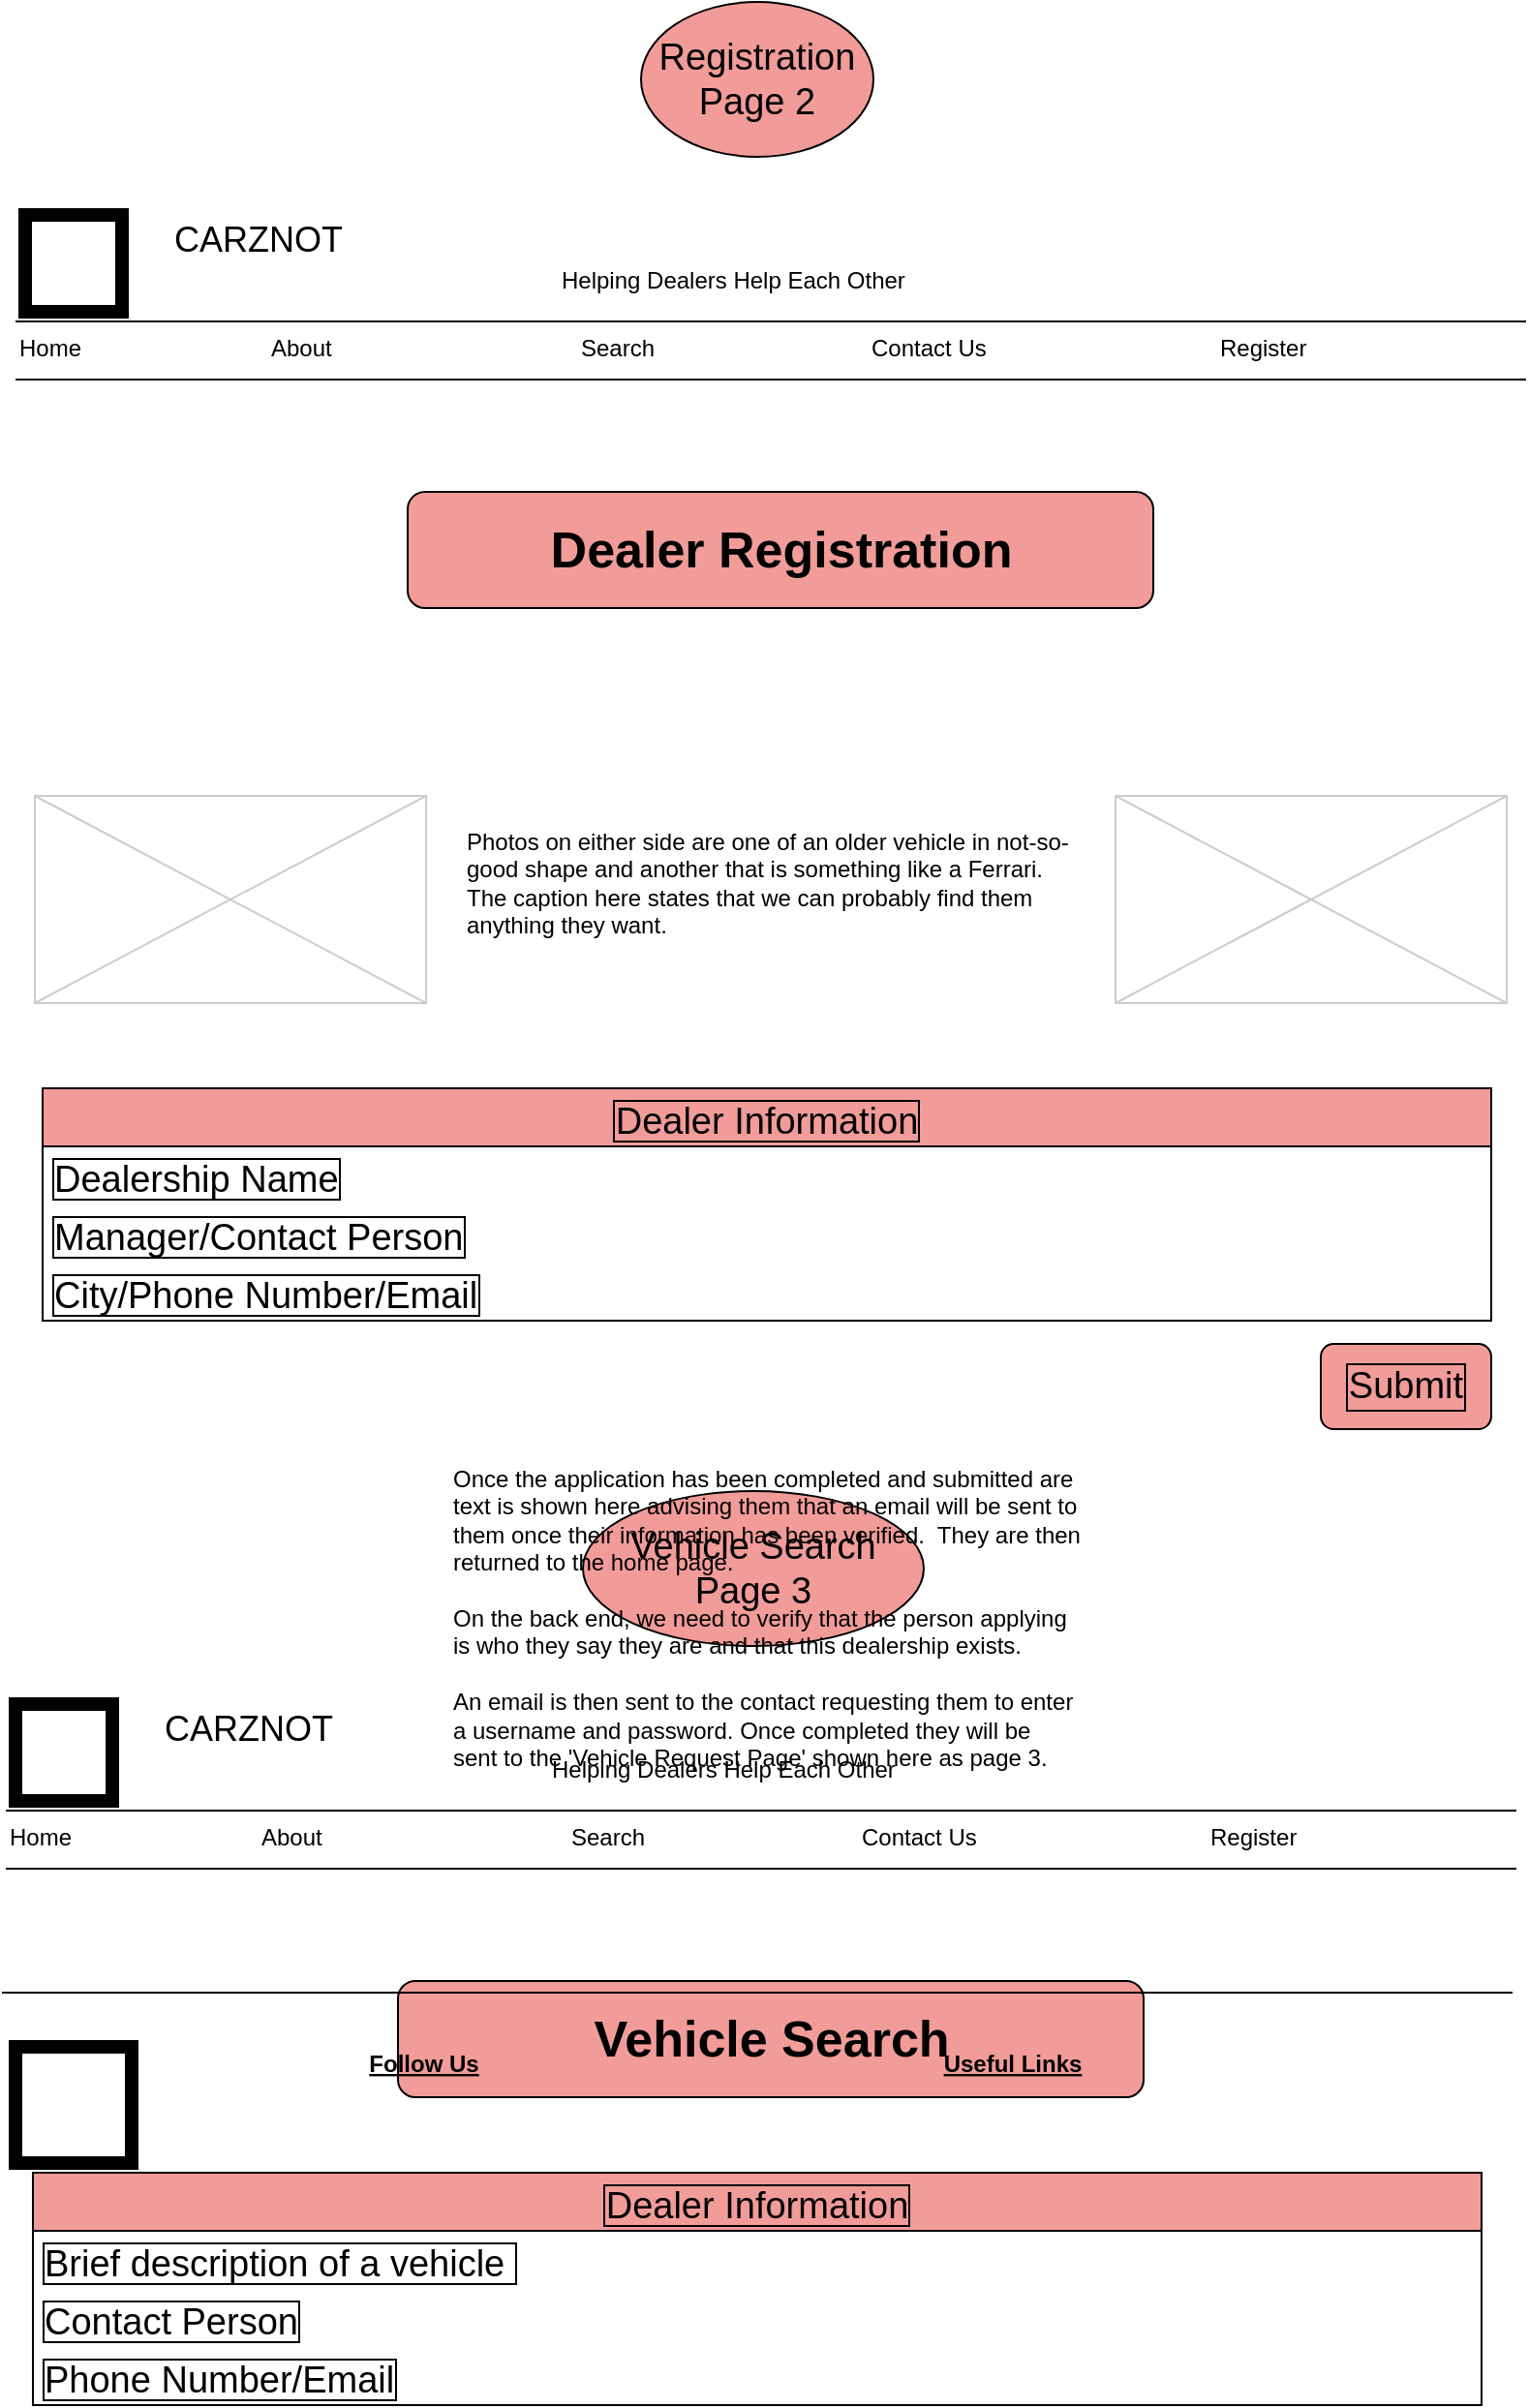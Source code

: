 <mxfile version="20.3.0" type="device"><diagram id="eT8g1k_-M-meJ7zE8djd" name="Page-1"><mxGraphModel dx="1102" dy="-1335" grid="1" gridSize="10" guides="1" tooltips="1" connect="1" arrows="1" fold="1" page="1" pageScale="1" pageWidth="850" pageHeight="1100" math="0" shadow="0"><root><mxCell id="0"/><mxCell id="1" parent="0"/><mxCell id="5XX3a-tDCNblHLiqfuMF-57" value="CARZNOT" style="text;spacingTop=-5;fontSize=18;fontStyle=0" vertex="1" parent="1"><mxGeometry x="202" y="3109" width="230" height="20" as="geometry"/></mxCell><mxCell id="5XX3a-tDCNblHLiqfuMF-58" value="" style="line;strokeWidth=1" vertex="1" parent="1"><mxGeometry x="122" y="3159" width="780" height="10" as="geometry"/></mxCell><mxCell id="5XX3a-tDCNblHLiqfuMF-59" value="" style="line;strokeWidth=1" vertex="1" parent="1"><mxGeometry x="122" y="3189" width="780" height="10" as="geometry"/></mxCell><mxCell id="5XX3a-tDCNblHLiqfuMF-60" value="Home" style="text;spacingTop=-5;" vertex="1" parent="1"><mxGeometry x="122" y="3169" width="30" height="20" as="geometry"/></mxCell><mxCell id="5XX3a-tDCNblHLiqfuMF-61" value="About" style="text;spacingTop=-5;" vertex="1" parent="1"><mxGeometry x="252" y="3169" width="30" height="20" as="geometry"/></mxCell><mxCell id="5XX3a-tDCNblHLiqfuMF-62" value="Contact Us" style="text;spacingTop=-5;" vertex="1" parent="1"><mxGeometry x="562.0" y="3169" width="30" height="20" as="geometry"/></mxCell><mxCell id="5XX3a-tDCNblHLiqfuMF-63" value="Search" style="text;spacingTop=-5;" vertex="1" parent="1"><mxGeometry x="412" y="3169" width="30" height="20" as="geometry"/></mxCell><mxCell id="5XX3a-tDCNblHLiqfuMF-64" value="Register" style="text;spacingTop=-5;" vertex="1" parent="1"><mxGeometry x="742.0" y="3169" width="30" height="20" as="geometry"/></mxCell><mxCell id="5XX3a-tDCNblHLiqfuMF-65" value="Helping Dealers Help Each Other" style="text;spacingTop=-5;" vertex="1" parent="1"><mxGeometry x="402.0" y="3134" width="30" height="20" as="geometry"/></mxCell><mxCell id="5XX3a-tDCNblHLiqfuMF-66" value="" style="whiteSpace=wrap;html=1;aspect=fixed;strokeWidth=7;" vertex="1" parent="1"><mxGeometry x="127" y="3109" width="50" height="50" as="geometry"/></mxCell><mxCell id="5XX3a-tDCNblHLiqfuMF-67" value="&lt;font style=&quot;font-size: 19px;&quot;&gt;Vehicle Search&lt;br&gt;Page 3&lt;/font&gt;" style="ellipse;whiteSpace=wrap;html=1;fillColor=#F19C99;" vertex="1" parent="1"><mxGeometry x="420" y="2999" width="176" height="80" as="geometry"/></mxCell><mxCell id="5XX3a-tDCNblHLiqfuMF-68" value="Vehicle Search" style="rounded=1;whiteSpace=wrap;html=1;fontSize=26;fillColor=#F19C99;fontStyle=1" vertex="1" parent="1"><mxGeometry x="324.5" y="3252" width="385" height="60" as="geometry"/></mxCell><mxCell id="5XX3a-tDCNblHLiqfuMF-69" value="Dealer Information" style="swimlane;fontStyle=0;childLayout=stackLayout;horizontal=1;startSize=30;horizontalStack=0;resizeParent=1;resizeParentMax=0;resizeLast=0;collapsible=1;marginBottom=0;labelBorderColor=default;fontSize=19;fillColor=#F19C99;" vertex="1" parent="1"><mxGeometry x="136" y="3351" width="748" height="120" as="geometry"/></mxCell><mxCell id="5XX3a-tDCNblHLiqfuMF-70" value="Brief description of a vehicle " style="text;strokeColor=none;fillColor=none;align=left;verticalAlign=middle;spacingLeft=4;spacingRight=4;overflow=hidden;points=[[0,0.5],[1,0.5]];portConstraint=eastwest;rotatable=0;labelBorderColor=default;fontSize=19;" vertex="1" parent="5XX3a-tDCNblHLiqfuMF-69"><mxGeometry y="30" width="748" height="30" as="geometry"/></mxCell><mxCell id="5XX3a-tDCNblHLiqfuMF-71" value="Contact Person" style="text;strokeColor=none;fillColor=none;align=left;verticalAlign=middle;spacingLeft=4;spacingRight=4;overflow=hidden;points=[[0,0.5],[1,0.5]];portConstraint=eastwest;rotatable=0;labelBorderColor=default;fontSize=19;" vertex="1" parent="5XX3a-tDCNblHLiqfuMF-69"><mxGeometry y="60" width="748" height="30" as="geometry"/></mxCell><mxCell id="5XX3a-tDCNblHLiqfuMF-72" value="Phone Number/Email" style="text;strokeColor=none;fillColor=none;align=left;verticalAlign=middle;spacingLeft=4;spacingRight=4;overflow=hidden;points=[[0,0.5],[1,0.5]];portConstraint=eastwest;rotatable=0;labelBorderColor=default;fontSize=19;" vertex="1" parent="5XX3a-tDCNblHLiqfuMF-69"><mxGeometry y="90" width="748" height="30" as="geometry"/></mxCell><mxCell id="5XX3a-tDCNblHLiqfuMF-73" value="CARZNOT" style="text;spacingTop=-5;fontSize=18;fontStyle=0" vertex="1" parent="1"><mxGeometry x="207" y="2340" width="230" height="20" as="geometry"/></mxCell><mxCell id="5XX3a-tDCNblHLiqfuMF-74" value="" style="line;strokeWidth=1" vertex="1" parent="1"><mxGeometry x="127" y="2390" width="780" height="10" as="geometry"/></mxCell><mxCell id="5XX3a-tDCNblHLiqfuMF-75" value="" style="line;strokeWidth=1" vertex="1" parent="1"><mxGeometry x="127" y="2420" width="780" height="10" as="geometry"/></mxCell><mxCell id="5XX3a-tDCNblHLiqfuMF-76" value="Home" style="text;spacingTop=-5;" vertex="1" parent="1"><mxGeometry x="127" y="2400" width="30" height="20" as="geometry"/></mxCell><mxCell id="5XX3a-tDCNblHLiqfuMF-77" value="About" style="text;spacingTop=-5;" vertex="1" parent="1"><mxGeometry x="257.0" y="2400" width="30" height="20" as="geometry"/></mxCell><mxCell id="5XX3a-tDCNblHLiqfuMF-78" value="Contact Us" style="text;spacingTop=-5;" vertex="1" parent="1"><mxGeometry x="567.0" y="2400" width="30" height="20" as="geometry"/></mxCell><mxCell id="5XX3a-tDCNblHLiqfuMF-79" value="Search" style="text;spacingTop=-5;" vertex="1" parent="1"><mxGeometry x="417" y="2400" width="30" height="20" as="geometry"/></mxCell><mxCell id="5XX3a-tDCNblHLiqfuMF-80" value="" style="verticalLabelPosition=bottom;verticalAlign=top;strokeWidth=1;shape=mxgraph.mockup.graphics.iconGrid;strokeColor=#CCCCCC;gridSize=1,1;" vertex="1" parent="1"><mxGeometry x="137" y="2640" width="202" height="107" as="geometry"/></mxCell><mxCell id="5XX3a-tDCNblHLiqfuMF-81" value="Photos on either side are one of an older vehicle in not-so-good shape and another that is something like a Ferrari.  The caption here states that we can probably find them anything they want." style="text;spacingTop=-5;whiteSpace=wrap;align=left" vertex="1" parent="1"><mxGeometry x="358" y="2655" width="322" height="70" as="geometry"/></mxCell><mxCell id="5XX3a-tDCNblHLiqfuMF-82" value="Register" style="text;spacingTop=-5;" vertex="1" parent="1"><mxGeometry x="747.0" y="2400" width="30" height="20" as="geometry"/></mxCell><mxCell id="5XX3a-tDCNblHLiqfuMF-83" value="Helping Dealers Help Each Other" style="text;spacingTop=-5;" vertex="1" parent="1"><mxGeometry x="407.0" y="2365" width="30" height="20" as="geometry"/></mxCell><mxCell id="5XX3a-tDCNblHLiqfuMF-84" value="" style="line;strokeWidth=1" vertex="1" parent="1"><mxGeometry x="120" y="3253" width="780" height="10" as="geometry"/></mxCell><mxCell id="5XX3a-tDCNblHLiqfuMF-85" value="Logo" style="text;spacingTop=-5;align=center" vertex="1" parent="1"><mxGeometry x="137" y="3296" width="40" height="40" as="geometry"/></mxCell><mxCell id="5XX3a-tDCNblHLiqfuMF-86" value="Follow Us" style="text;spacingTop=-5;align=center;fontStyle=5" vertex="1" parent="1"><mxGeometry x="318" y="3286" width="40" height="30" as="geometry"/></mxCell><mxCell id="5XX3a-tDCNblHLiqfuMF-87" value="" style="whiteSpace=wrap;html=1;aspect=fixed;strokeWidth=7;" vertex="1" parent="1"><mxGeometry x="127" y="3286" width="60" height="60" as="geometry"/></mxCell><mxCell id="5XX3a-tDCNblHLiqfuMF-88" value="" style="whiteSpace=wrap;html=1;aspect=fixed;strokeWidth=7;" vertex="1" parent="1"><mxGeometry x="132" y="2340" width="50" height="50" as="geometry"/></mxCell><mxCell id="5XX3a-tDCNblHLiqfuMF-89" value="Useful Links" style="text;spacingTop=-5;align=center;fontStyle=5" vertex="1" parent="1"><mxGeometry x="622" y="3286" width="40" height="30" as="geometry"/></mxCell><mxCell id="5XX3a-tDCNblHLiqfuMF-90" value="&lt;font style=&quot;font-size: 19px;&quot;&gt;Registration&lt;br&gt;Page 2&lt;/font&gt;" style="ellipse;whiteSpace=wrap;html=1;fillColor=#F19C99;" vertex="1" parent="1"><mxGeometry x="450" y="2230" width="120" height="80" as="geometry"/></mxCell><mxCell id="5XX3a-tDCNblHLiqfuMF-91" value="Dealer Registration" style="rounded=1;whiteSpace=wrap;html=1;fontSize=26;fillColor=#F19C99;fontStyle=1" vertex="1" parent="1"><mxGeometry x="329.5" y="2483" width="385" height="60" as="geometry"/></mxCell><mxCell id="5XX3a-tDCNblHLiqfuMF-92" value="" style="verticalLabelPosition=bottom;verticalAlign=top;strokeWidth=1;shape=mxgraph.mockup.graphics.iconGrid;strokeColor=#CCCCCC;gridSize=1,1;" vertex="1" parent="1"><mxGeometry x="695" y="2640" width="202" height="107" as="geometry"/></mxCell><mxCell id="5XX3a-tDCNblHLiqfuMF-93" value="Dealer Information" style="swimlane;fontStyle=0;childLayout=stackLayout;horizontal=1;startSize=30;horizontalStack=0;resizeParent=1;resizeParentMax=0;resizeLast=0;collapsible=1;marginBottom=0;labelBorderColor=default;fontSize=19;fillColor=#F19C99;" vertex="1" parent="1"><mxGeometry x="141" y="2791" width="748" height="120" as="geometry"/></mxCell><mxCell id="5XX3a-tDCNblHLiqfuMF-94" value="Dealership Name" style="text;strokeColor=none;fillColor=none;align=left;verticalAlign=middle;spacingLeft=4;spacingRight=4;overflow=hidden;points=[[0,0.5],[1,0.5]];portConstraint=eastwest;rotatable=0;labelBorderColor=default;fontSize=19;" vertex="1" parent="5XX3a-tDCNblHLiqfuMF-93"><mxGeometry y="30" width="748" height="30" as="geometry"/></mxCell><mxCell id="5XX3a-tDCNblHLiqfuMF-95" value="Manager/Contact Person" style="text;strokeColor=none;fillColor=none;align=left;verticalAlign=middle;spacingLeft=4;spacingRight=4;overflow=hidden;points=[[0,0.5],[1,0.5]];portConstraint=eastwest;rotatable=0;labelBorderColor=default;fontSize=19;" vertex="1" parent="5XX3a-tDCNblHLiqfuMF-93"><mxGeometry y="60" width="748" height="30" as="geometry"/></mxCell><mxCell id="5XX3a-tDCNblHLiqfuMF-96" value="City/Phone Number/Email" style="text;strokeColor=none;fillColor=none;align=left;verticalAlign=middle;spacingLeft=4;spacingRight=4;overflow=hidden;points=[[0,0.5],[1,0.5]];portConstraint=eastwest;rotatable=0;labelBorderColor=default;fontSize=19;" vertex="1" parent="5XX3a-tDCNblHLiqfuMF-93"><mxGeometry y="90" width="748" height="30" as="geometry"/></mxCell><mxCell id="5XX3a-tDCNblHLiqfuMF-97" value="Once the application has been completed and submitted are text is shown here advising them that an email will be sent to them once their information has been verified.  They are then returned to the home page.&#10;&#10;On the back end, we need to verify that the person applying is who they say they are and that this dealership exists.&#10;&#10;An email is then sent to the contact requesting them to enter a username and password. Once completed they will be sent to the 'Vehicle Request Page' shown here as page 3.&#10;&#10;" style="text;spacingTop=-5;whiteSpace=wrap;align=left" vertex="1" parent="1"><mxGeometry x="351" y="2984" width="326" height="159" as="geometry"/></mxCell><mxCell id="5XX3a-tDCNblHLiqfuMF-98" value="Submit" style="rounded=1;whiteSpace=wrap;html=1;labelBorderColor=default;fontSize=19;fillColor=#F19C99;" vertex="1" parent="1"><mxGeometry x="801" y="2923" width="88" height="44" as="geometry"/></mxCell></root></mxGraphModel></diagram></mxfile>